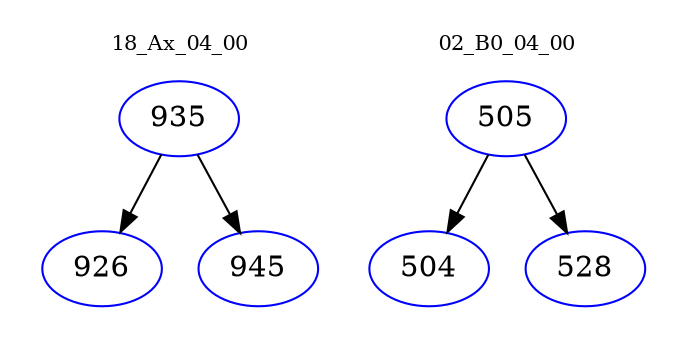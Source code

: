 digraph{
subgraph cluster_0 {
color = white
label = "18_Ax_04_00";
fontsize=10;
T0_935 [label="935", color="blue"]
T0_935 -> T0_926 [color="black"]
T0_926 [label="926", color="blue"]
T0_935 -> T0_945 [color="black"]
T0_945 [label="945", color="blue"]
}
subgraph cluster_1 {
color = white
label = "02_B0_04_00";
fontsize=10;
T1_505 [label="505", color="blue"]
T1_505 -> T1_504 [color="black"]
T1_504 [label="504", color="blue"]
T1_505 -> T1_528 [color="black"]
T1_528 [label="528", color="blue"]
}
}
